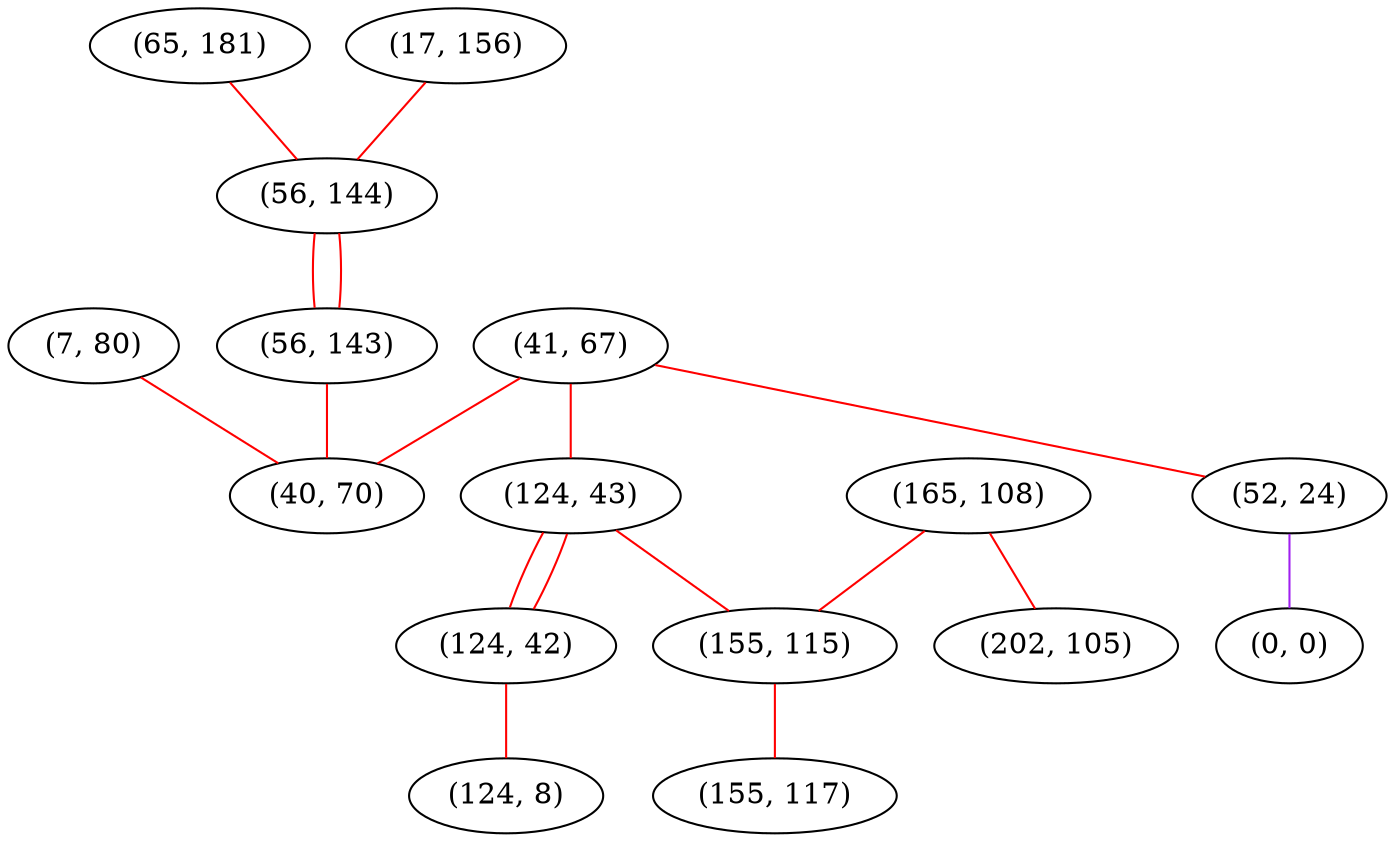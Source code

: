 graph "" {
"(65, 181)";
"(41, 67)";
"(17, 156)";
"(124, 43)";
"(52, 24)";
"(124, 42)";
"(165, 108)";
"(56, 144)";
"(155, 115)";
"(56, 143)";
"(124, 8)";
"(0, 0)";
"(7, 80)";
"(202, 105)";
"(40, 70)";
"(155, 117)";
"(65, 181)" -- "(56, 144)"  [color=red, key=0, weight=1];
"(41, 67)" -- "(40, 70)"  [color=red, key=0, weight=1];
"(41, 67)" -- "(124, 43)"  [color=red, key=0, weight=1];
"(41, 67)" -- "(52, 24)"  [color=red, key=0, weight=1];
"(17, 156)" -- "(56, 144)"  [color=red, key=0, weight=1];
"(124, 43)" -- "(124, 42)"  [color=red, key=0, weight=1];
"(124, 43)" -- "(124, 42)"  [color=red, key=1, weight=1];
"(124, 43)" -- "(155, 115)"  [color=red, key=0, weight=1];
"(52, 24)" -- "(0, 0)"  [color=purple, key=0, weight=4];
"(124, 42)" -- "(124, 8)"  [color=red, key=0, weight=1];
"(165, 108)" -- "(155, 115)"  [color=red, key=0, weight=1];
"(165, 108)" -- "(202, 105)"  [color=red, key=0, weight=1];
"(56, 144)" -- "(56, 143)"  [color=red, key=0, weight=1];
"(56, 144)" -- "(56, 143)"  [color=red, key=1, weight=1];
"(155, 115)" -- "(155, 117)"  [color=red, key=0, weight=1];
"(56, 143)" -- "(40, 70)"  [color=red, key=0, weight=1];
"(7, 80)" -- "(40, 70)"  [color=red, key=0, weight=1];
}
